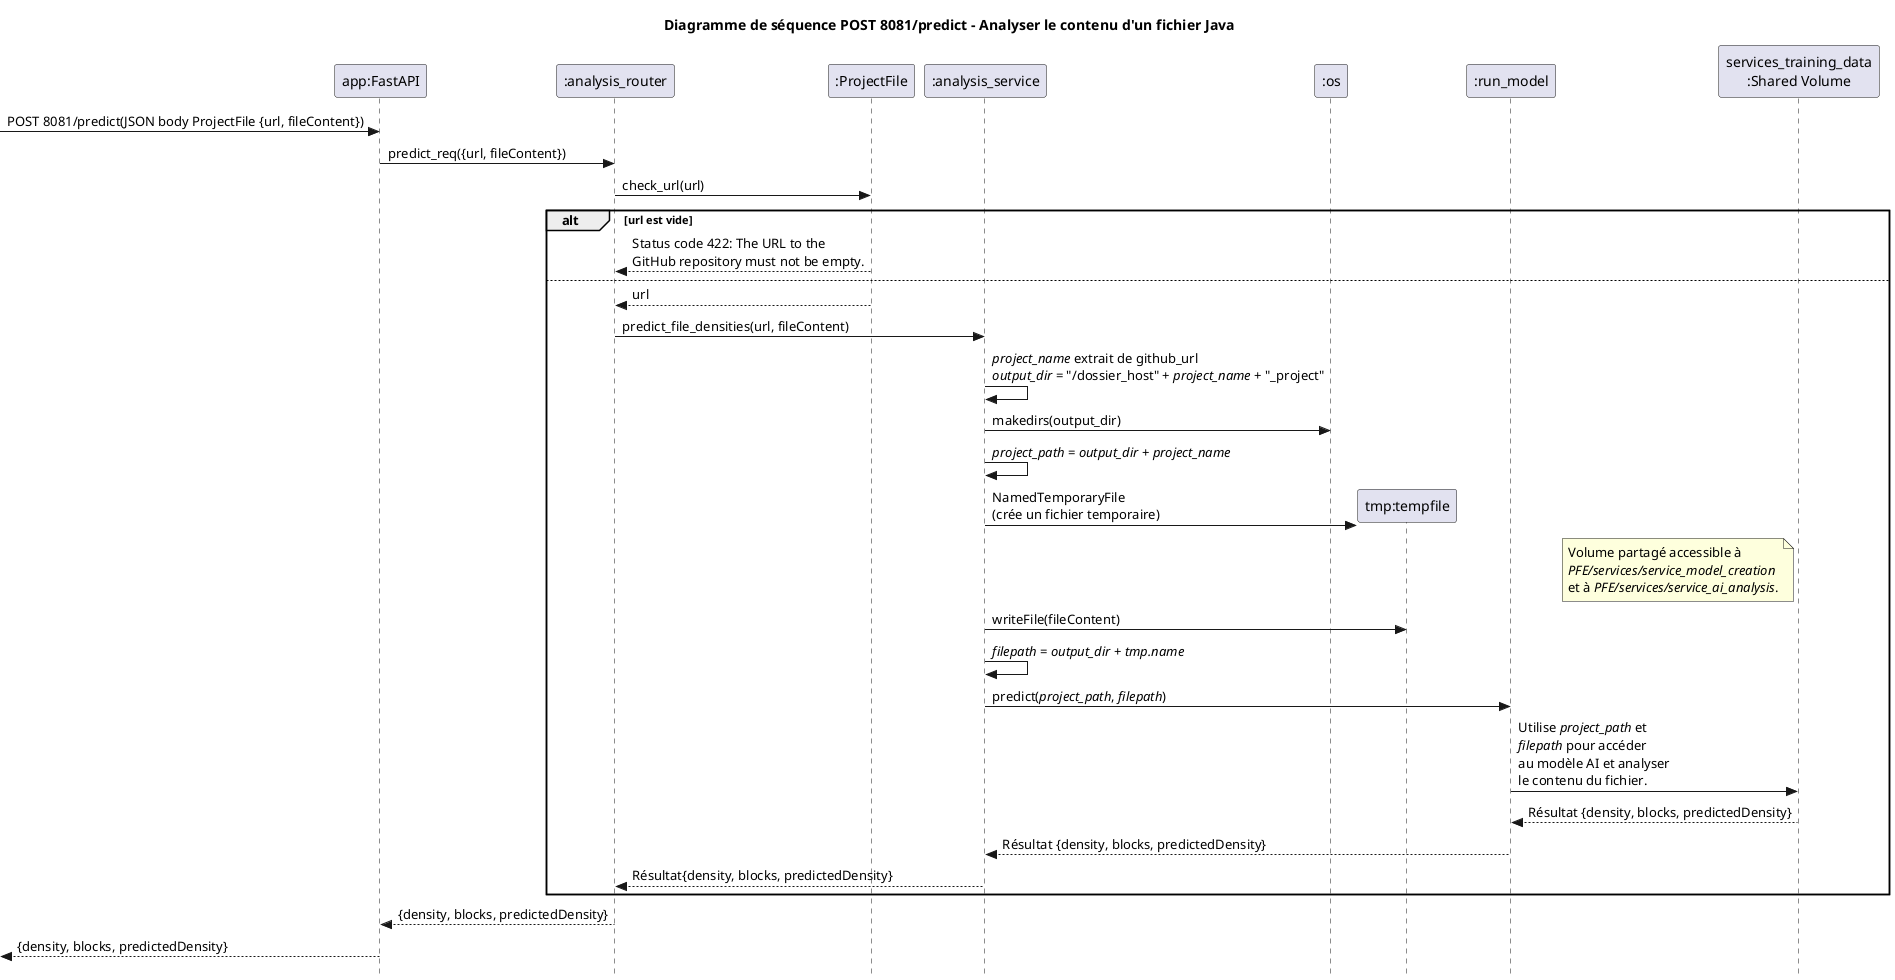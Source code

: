 @startuml
title Diagramme de séquence POST 8081/predict - Analyser le contenu d'un fichier Java
skinparam style strictuml

participant "app:FastAPI" as app
participant ":analysis_router" as analysis_router
participant ":ProjectFile" as projectFile
participant ":analysis_service" as analysis_service
participant ":os" as os

-> app : POST 8081/predict(JSON body ProjectFile {url, fileContent})
app -> analysis_router : predict_req({url, fileContent})

analysis_router -> projectFile : check_url(url)
alt url est vide
    projectFile --> analysis_router : Status code 422: The URL to the\nGitHub repository must not be empty.
else
    projectFile --> analysis_router : url
    analysis_router -> analysis_service : predict_file_densities(url, fileContent)

    analysis_service -> analysis_service : //project_name// extrait de github_url\n//output_dir// = "/dossier_host" + //project_name// + "_project"
    analysis_service -> os : makedirs(output_dir)
    analysis_service -> analysis_service : //project_path// = //output_dir// + //project_name//

    analysis_service -> "tmp:tempfile" as tmp ** : NamedTemporaryFile\n(crée un fichier temporaire)

participant ":run_model" as run_model
participant "services_training_data\n:Shared Volume" as shared_volume
note left of shared_volume
    Volume partagé accessible à
    //PFE/services/service_model_creation//
    et à //PFE/services/service_ai_analysis//.
end note

    analysis_service -> tmp : writeFile(fileContent)

    analysis_service -> analysis_service : //filepath// = //output_dir// + //tmp.name//

    analysis_service -> run_model : predict(//project_path//, //filepath//)
    run_model -> shared_volume : Utilise //project_path// et\n//filepath// pour accéder\nau modèle AI et analyser\nle contenu du fichier.

    shared_volume --> run_model : Résultat {density, blocks, predictedDensity}
    run_model --> analysis_service : Résultat {density, blocks, predictedDensity}
    analysis_service --> analysis_router: Résultat{density, blocks, predictedDensity}
end

analysis_router --> app : {density, blocks, predictedDensity}
<-- app : {density, blocks, predictedDensity}

@enduml